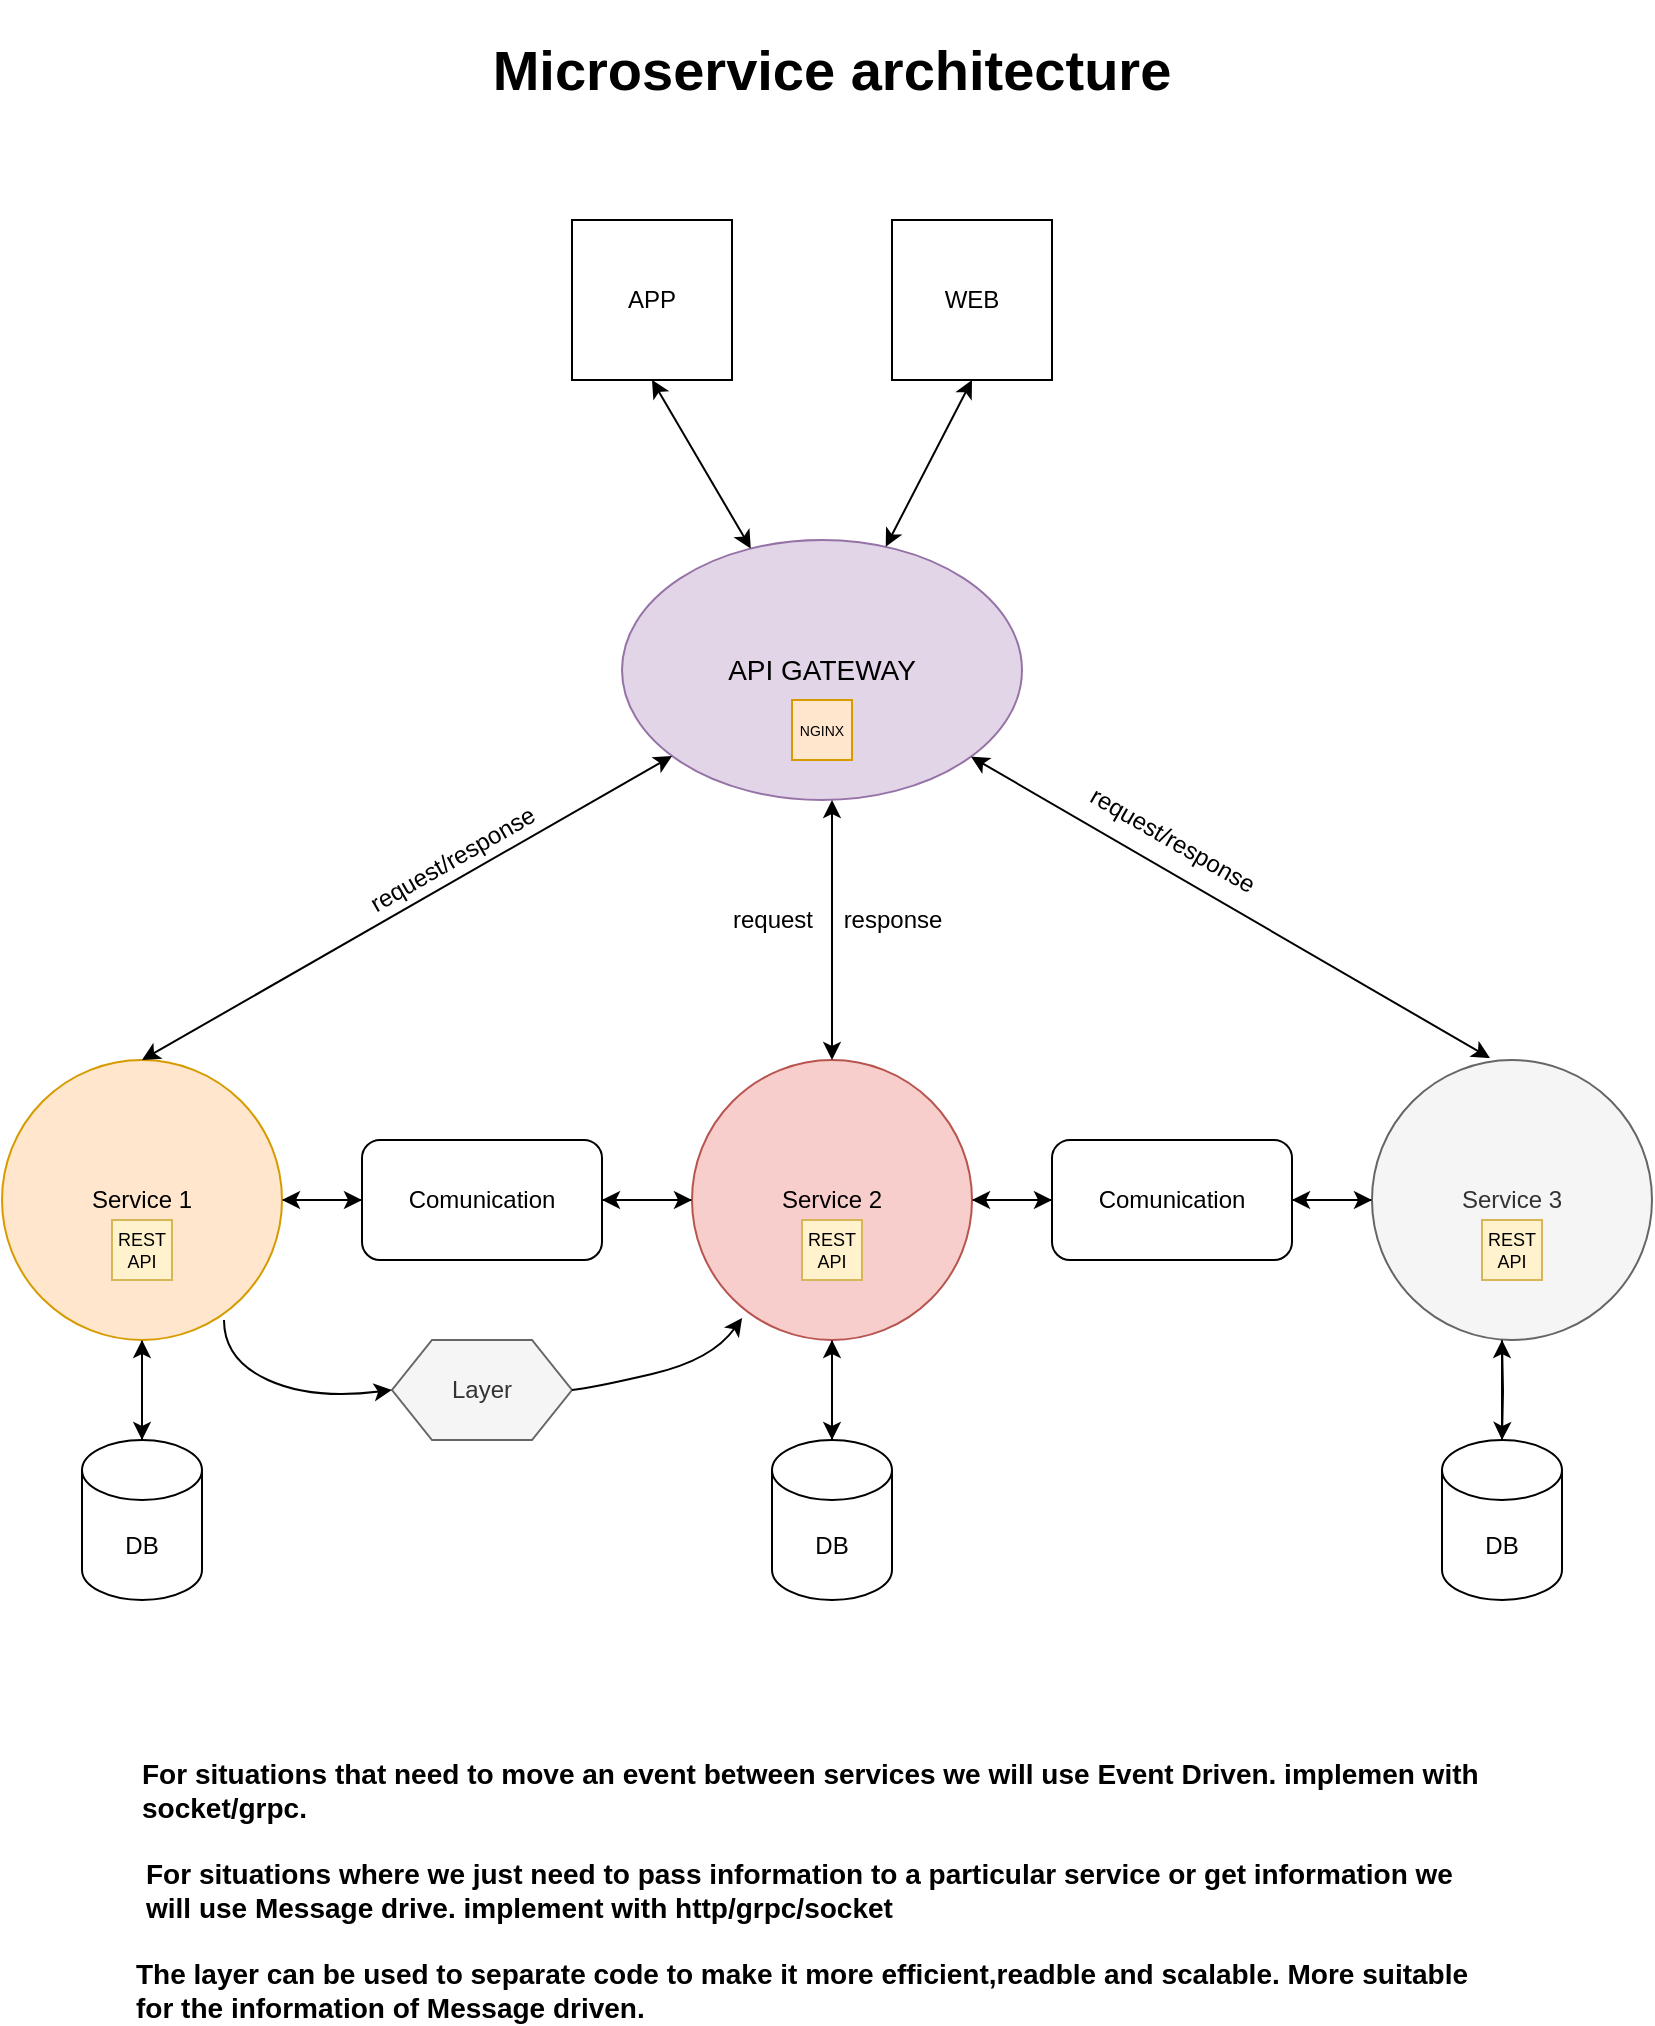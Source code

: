 <mxfile version="16.0.0" type="github">
  <diagram id="Cv4vCiUGaOGETwyBSDAJ" name="Page-1">
    <mxGraphModel dx="1422" dy="772" grid="1" gridSize="10" guides="1" tooltips="1" connect="1" arrows="1" fold="1" page="1" pageScale="1" pageWidth="850" pageHeight="1100" math="0" shadow="0">
      <root>
        <mxCell id="0" />
        <mxCell id="1" parent="0" />
        <mxCell id="FDbi_Wailx2Y1f7848vw-9" value="" style="edgeStyle=orthogonalEdgeStyle;rounded=0;orthogonalLoop=1;jettySize=auto;html=1;" parent="1" source="rCTr0ygX4qg42ZaqoY2R-2" target="rCTr0ygX4qg42ZaqoY2R-26" edge="1">
          <mxGeometry relative="1" as="geometry" />
        </mxCell>
        <mxCell id="FDbi_Wailx2Y1f7848vw-16" value="" style="edgeStyle=orthogonalEdgeStyle;rounded=0;orthogonalLoop=1;jettySize=auto;html=1;" parent="1" source="rCTr0ygX4qg42ZaqoY2R-2" target="rCTr0ygX4qg42ZaqoY2R-11" edge="1">
          <mxGeometry relative="1" as="geometry" />
        </mxCell>
        <mxCell id="rCTr0ygX4qg42ZaqoY2R-2" value="Service 1&lt;br&gt;" style="ellipse;whiteSpace=wrap;html=1;aspect=fixed;fillColor=#ffe6cc;strokeColor=#d79b00;" parent="1" vertex="1">
          <mxGeometry x="10" y="550" width="140" height="140" as="geometry" />
        </mxCell>
        <mxCell id="FDbi_Wailx2Y1f7848vw-7" value="" style="edgeStyle=orthogonalEdgeStyle;rounded=0;orthogonalLoop=1;jettySize=auto;html=1;" parent="1" source="rCTr0ygX4qg42ZaqoY2R-4" target="rCTr0ygX4qg42ZaqoY2R-26" edge="1">
          <mxGeometry relative="1" as="geometry" />
        </mxCell>
        <mxCell id="FDbi_Wailx2Y1f7848vw-11" value="" style="edgeStyle=orthogonalEdgeStyle;rounded=0;orthogonalLoop=1;jettySize=auto;html=1;" parent="1" source="rCTr0ygX4qg42ZaqoY2R-4" target="rCTr0ygX4qg42ZaqoY2R-38" edge="1">
          <mxGeometry relative="1" as="geometry" />
        </mxCell>
        <mxCell id="FDbi_Wailx2Y1f7848vw-17" value="" style="edgeStyle=orthogonalEdgeStyle;rounded=0;orthogonalLoop=1;jettySize=auto;html=1;" parent="1" source="rCTr0ygX4qg42ZaqoY2R-4" target="rCTr0ygX4qg42ZaqoY2R-37" edge="1">
          <mxGeometry relative="1" as="geometry" />
        </mxCell>
        <mxCell id="rCTr0ygX4qg42ZaqoY2R-4" value="&lt;span&gt;Service 2&lt;/span&gt;" style="ellipse;whiteSpace=wrap;html=1;aspect=fixed;fillColor=#f8cecc;strokeColor=#b85450;" parent="1" vertex="1">
          <mxGeometry x="355" y="550" width="140" height="140" as="geometry" />
        </mxCell>
        <mxCell id="FDbi_Wailx2Y1f7848vw-18" value="" style="edgeStyle=orthogonalEdgeStyle;rounded=0;orthogonalLoop=1;jettySize=auto;html=1;" parent="1" target="rCTr0ygX4qg42ZaqoY2R-41" edge="1">
          <mxGeometry relative="1" as="geometry">
            <mxPoint x="760" y="690" as="sourcePoint" />
          </mxGeometry>
        </mxCell>
        <mxCell id="l2jQnzpIf_8DxFZvxWi1-15" value="" style="edgeStyle=orthogonalEdgeStyle;rounded=0;orthogonalLoop=1;jettySize=auto;html=1;fontSize=14;" edge="1" parent="1" source="rCTr0ygX4qg42ZaqoY2R-5" target="rCTr0ygX4qg42ZaqoY2R-38">
          <mxGeometry relative="1" as="geometry" />
        </mxCell>
        <mxCell id="rCTr0ygX4qg42ZaqoY2R-5" value="&lt;span&gt;Service 3&lt;/span&gt;" style="ellipse;whiteSpace=wrap;html=1;aspect=fixed;fillColor=#f5f5f5;strokeColor=#666666;fontColor=#333333;" parent="1" vertex="1">
          <mxGeometry x="695" y="550" width="140" height="140" as="geometry" />
        </mxCell>
        <mxCell id="FDbi_Wailx2Y1f7848vw-19" style="edgeStyle=orthogonalEdgeStyle;rounded=0;orthogonalLoop=1;jettySize=auto;html=1;entryX=0.5;entryY=1;entryDx=0;entryDy=0;" parent="1" source="rCTr0ygX4qg42ZaqoY2R-11" target="rCTr0ygX4qg42ZaqoY2R-2" edge="1">
          <mxGeometry relative="1" as="geometry" />
        </mxCell>
        <mxCell id="rCTr0ygX4qg42ZaqoY2R-11" value="DB" style="shape=cylinder3;whiteSpace=wrap;html=1;boundedLbl=1;backgroundOutline=1;size=15;" parent="1" vertex="1">
          <mxGeometry x="50" y="740" width="60" height="80" as="geometry" />
        </mxCell>
        <mxCell id="rCTr0ygX4qg42ZaqoY2R-16" value="APP" style="whiteSpace=wrap;html=1;aspect=fixed;" parent="1" vertex="1">
          <mxGeometry x="295" y="130" width="80" height="80" as="geometry" />
        </mxCell>
        <mxCell id="rCTr0ygX4qg42ZaqoY2R-19" value="WEB" style="whiteSpace=wrap;html=1;aspect=fixed;" parent="1" vertex="1">
          <mxGeometry x="455" y="130" width="80" height="80" as="geometry" />
        </mxCell>
        <mxCell id="FDbi_Wailx2Y1f7848vw-6" value="" style="edgeStyle=orthogonalEdgeStyle;rounded=0;orthogonalLoop=1;jettySize=auto;html=1;" parent="1" source="rCTr0ygX4qg42ZaqoY2R-26" edge="1">
          <mxGeometry relative="1" as="geometry">
            <mxPoint x="355" y="620" as="targetPoint" />
          </mxGeometry>
        </mxCell>
        <mxCell id="FDbi_Wailx2Y1f7848vw-10" style="edgeStyle=orthogonalEdgeStyle;rounded=0;orthogonalLoop=1;jettySize=auto;html=1;entryX=1;entryY=0.5;entryDx=0;entryDy=0;" parent="1" source="rCTr0ygX4qg42ZaqoY2R-26" target="rCTr0ygX4qg42ZaqoY2R-2" edge="1">
          <mxGeometry relative="1" as="geometry" />
        </mxCell>
        <mxCell id="rCTr0ygX4qg42ZaqoY2R-26" value="Comunication" style="rounded=1;whiteSpace=wrap;html=1;" parent="1" vertex="1">
          <mxGeometry x="190" y="590" width="120" height="60" as="geometry" />
        </mxCell>
        <mxCell id="rCTr0ygX4qg42ZaqoY2R-32" value="&lt;font style=&quot;font-size: 14px&quot;&gt;API GATEWAY&lt;/font&gt;" style="ellipse;whiteSpace=wrap;html=1;fillColor=#e1d5e7;strokeColor=#9673a6;" parent="1" vertex="1">
          <mxGeometry x="320" y="290" width="200" height="130" as="geometry" />
        </mxCell>
        <mxCell id="FDbi_Wailx2Y1f7848vw-20" style="edgeStyle=orthogonalEdgeStyle;rounded=0;orthogonalLoop=1;jettySize=auto;html=1;" parent="1" source="rCTr0ygX4qg42ZaqoY2R-37" edge="1">
          <mxGeometry relative="1" as="geometry">
            <mxPoint x="425" y="690" as="targetPoint" />
          </mxGeometry>
        </mxCell>
        <mxCell id="rCTr0ygX4qg42ZaqoY2R-37" value="DB" style="shape=cylinder3;whiteSpace=wrap;html=1;boundedLbl=1;backgroundOutline=1;size=15;" parent="1" vertex="1">
          <mxGeometry x="395" y="740" width="60" height="80" as="geometry" />
        </mxCell>
        <mxCell id="FDbi_Wailx2Y1f7848vw-12" style="edgeStyle=orthogonalEdgeStyle;rounded=0;orthogonalLoop=1;jettySize=auto;html=1;entryX=1;entryY=0.5;entryDx=0;entryDy=0;" parent="1" source="rCTr0ygX4qg42ZaqoY2R-38" target="rCTr0ygX4qg42ZaqoY2R-4" edge="1">
          <mxGeometry relative="1" as="geometry" />
        </mxCell>
        <mxCell id="l2jQnzpIf_8DxFZvxWi1-16" style="edgeStyle=orthogonalEdgeStyle;rounded=0;orthogonalLoop=1;jettySize=auto;html=1;entryX=0;entryY=0.5;entryDx=0;entryDy=0;fontSize=14;" edge="1" parent="1" source="rCTr0ygX4qg42ZaqoY2R-38" target="rCTr0ygX4qg42ZaqoY2R-5">
          <mxGeometry relative="1" as="geometry" />
        </mxCell>
        <mxCell id="rCTr0ygX4qg42ZaqoY2R-38" value="Comunication" style="rounded=1;whiteSpace=wrap;html=1;" parent="1" vertex="1">
          <mxGeometry x="535" y="590" width="120" height="60" as="geometry" />
        </mxCell>
        <mxCell id="FDbi_Wailx2Y1f7848vw-21" style="edgeStyle=orthogonalEdgeStyle;rounded=0;orthogonalLoop=1;jettySize=auto;html=1;" parent="1" source="rCTr0ygX4qg42ZaqoY2R-41" edge="1">
          <mxGeometry relative="1" as="geometry">
            <mxPoint x="760" y="690" as="targetPoint" />
          </mxGeometry>
        </mxCell>
        <mxCell id="rCTr0ygX4qg42ZaqoY2R-41" value="DB" style="shape=cylinder3;whiteSpace=wrap;html=1;boundedLbl=1;backgroundOutline=1;size=15;" parent="1" vertex="1">
          <mxGeometry x="730" y="740" width="60" height="80" as="geometry" />
        </mxCell>
        <mxCell id="rCTr0ygX4qg42ZaqoY2R-45" value="" style="endArrow=classic;startArrow=classic;html=1;rounded=0;entryX=0.5;entryY=1;entryDx=0;entryDy=0;" parent="1" source="rCTr0ygX4qg42ZaqoY2R-32" target="rCTr0ygX4qg42ZaqoY2R-19" edge="1">
          <mxGeometry width="50" height="50" relative="1" as="geometry">
            <mxPoint x="390" y="360" as="sourcePoint" />
            <mxPoint x="440" y="310" as="targetPoint" />
          </mxGeometry>
        </mxCell>
        <mxCell id="rCTr0ygX4qg42ZaqoY2R-46" value="" style="endArrow=classic;startArrow=classic;html=1;rounded=0;entryX=0.5;entryY=1;entryDx=0;entryDy=0;" parent="1" source="rCTr0ygX4qg42ZaqoY2R-32" target="rCTr0ygX4qg42ZaqoY2R-16" edge="1">
          <mxGeometry width="50" height="50" relative="1" as="geometry">
            <mxPoint x="390" y="360" as="sourcePoint" />
            <mxPoint x="440" y="310" as="targetPoint" />
          </mxGeometry>
        </mxCell>
        <mxCell id="rCTr0ygX4qg42ZaqoY2R-47" value="" style="endArrow=classic;startArrow=classic;html=1;rounded=0;exitX=0.5;exitY=0;exitDx=0;exitDy=0;" parent="1" source="rCTr0ygX4qg42ZaqoY2R-2" target="rCTr0ygX4qg42ZaqoY2R-32" edge="1">
          <mxGeometry width="50" height="50" relative="1" as="geometry">
            <mxPoint x="390" y="360" as="sourcePoint" />
            <mxPoint x="440" y="310" as="targetPoint" />
          </mxGeometry>
        </mxCell>
        <mxCell id="rCTr0ygX4qg42ZaqoY2R-48" value="" style="endArrow=classic;startArrow=classic;html=1;rounded=0;exitX=0.5;exitY=0;exitDx=0;exitDy=0;entryX=0.525;entryY=1;entryDx=0;entryDy=0;entryPerimeter=0;" parent="1" source="rCTr0ygX4qg42ZaqoY2R-4" target="rCTr0ygX4qg42ZaqoY2R-32" edge="1">
          <mxGeometry width="50" height="50" relative="1" as="geometry">
            <mxPoint x="390" y="360" as="sourcePoint" />
            <mxPoint x="425" y="410" as="targetPoint" />
          </mxGeometry>
        </mxCell>
        <mxCell id="rCTr0ygX4qg42ZaqoY2R-49" value="" style="endArrow=classic;startArrow=classic;html=1;rounded=0;exitX=0.457;exitY=-0.007;exitDx=0;exitDy=0;exitPerimeter=0;" parent="1" target="rCTr0ygX4qg42ZaqoY2R-32" edge="1">
          <mxGeometry width="50" height="50" relative="1" as="geometry">
            <mxPoint x="753.98" y="549.02" as="sourcePoint" />
            <mxPoint x="440" y="310" as="targetPoint" />
          </mxGeometry>
        </mxCell>
        <mxCell id="rCTr0ygX4qg42ZaqoY2R-50" value="request/response" style="text;html=1;align=center;verticalAlign=middle;resizable=0;points=[];autosize=1;strokeColor=none;fillColor=none;rotation=-30;" parent="1" vertex="1">
          <mxGeometry x="180" y="440" width="110" height="20" as="geometry" />
        </mxCell>
        <mxCell id="rCTr0ygX4qg42ZaqoY2R-51" value="request/response" style="text;html=1;align=center;verticalAlign=middle;resizable=0;points=[];autosize=1;strokeColor=none;fillColor=none;rotation=30;" parent="1" vertex="1">
          <mxGeometry x="540" y="430" width="110" height="20" as="geometry" />
        </mxCell>
        <mxCell id="rCTr0ygX4qg42ZaqoY2R-53" value="request" style="text;html=1;align=center;verticalAlign=middle;resizable=0;points=[];autosize=1;strokeColor=none;fillColor=none;" parent="1" vertex="1">
          <mxGeometry x="365" y="470" width="60" height="20" as="geometry" />
        </mxCell>
        <mxCell id="rCTr0ygX4qg42ZaqoY2R-55" value="response" style="text;html=1;align=center;verticalAlign=middle;resizable=0;points=[];autosize=1;strokeColor=none;fillColor=none;" parent="1" vertex="1">
          <mxGeometry x="425" y="470" width="60" height="20" as="geometry" />
        </mxCell>
        <mxCell id="rCTr0ygX4qg42ZaqoY2R-57" value="REST API" style="whiteSpace=wrap;html=1;aspect=fixed;fontSize=9;fillColor=#fff2cc;strokeColor=#d6b656;" parent="1" vertex="1">
          <mxGeometry x="65" y="630" width="30" height="30" as="geometry" />
        </mxCell>
        <mxCell id="rCTr0ygX4qg42ZaqoY2R-58" value="REST API" style="whiteSpace=wrap;html=1;aspect=fixed;fontSize=9;fillColor=#fff2cc;strokeColor=#d6b656;" parent="1" vertex="1">
          <mxGeometry x="410" y="630" width="30" height="30" as="geometry" />
        </mxCell>
        <mxCell id="rCTr0ygX4qg42ZaqoY2R-59" value="REST API" style="whiteSpace=wrap;html=1;aspect=fixed;fontSize=9;fillColor=#fff2cc;strokeColor=#d6b656;" parent="1" vertex="1">
          <mxGeometry x="750" y="630" width="30" height="30" as="geometry" />
        </mxCell>
        <mxCell id="rCTr0ygX4qg42ZaqoY2R-60" value="&lt;font style=&quot;font-size: 7px&quot;&gt;NGINX&lt;/font&gt;" style="whiteSpace=wrap;html=1;aspect=fixed;fontSize=9;fillColor=#ffe6cc;strokeColor=#d79b00;" parent="1" vertex="1">
          <mxGeometry x="405" y="370" width="30" height="30" as="geometry" />
        </mxCell>
        <mxCell id="rCTr0ygX4qg42ZaqoY2R-65" value="&lt;h1&gt;Microservice architecture&lt;/h1&gt;&lt;h1&gt;&lt;br&gt;&lt;/h1&gt;" style="text;html=1;strokeColor=none;fillColor=none;spacing=5;spacingTop=-20;whiteSpace=wrap;overflow=hidden;rounded=0;fontSize=14;align=center;" parent="1" vertex="1">
          <mxGeometry x="170" y="30" width="510" height="50" as="geometry" />
        </mxCell>
        <mxCell id="l2jQnzpIf_8DxFZvxWi1-1" value="&lt;font style=&quot;font-size: 14px&quot;&gt;&lt;b&gt;For situations that need to move an event between services we will use Event Driven. implemen with socket/grpc.&lt;/b&gt;&lt;/font&gt;" style="text;html=1;strokeColor=none;fillColor=none;align=left;verticalAlign=middle;whiteSpace=wrap;rounded=0;" vertex="1" parent="1">
          <mxGeometry x="77.5" y="900" width="720" height="30" as="geometry" />
        </mxCell>
        <mxCell id="l2jQnzpIf_8DxFZvxWi1-2" value="&lt;font style=&quot;font-size: 14px&quot;&gt;&lt;b&gt;For situations where we just need to pass information to a particular service or get information we will use Message drive. implement with http/grpc/socket&lt;/b&gt;&lt;/font&gt;" style="text;html=1;strokeColor=none;fillColor=none;align=left;verticalAlign=middle;whiteSpace=wrap;rounded=0;" vertex="1" parent="1">
          <mxGeometry x="80" y="950" width="665" height="30" as="geometry" />
        </mxCell>
        <mxCell id="l2jQnzpIf_8DxFZvxWi1-3" value="Layer" style="shape=hexagon;perimeter=hexagonPerimeter2;whiteSpace=wrap;html=1;fixedSize=1;fillColor=#f5f5f5;strokeColor=#666666;fontColor=#333333;" vertex="1" parent="1">
          <mxGeometry x="205" y="690" width="90" height="50" as="geometry" />
        </mxCell>
        <mxCell id="l2jQnzpIf_8DxFZvxWi1-8" value="" style="curved=1;endArrow=classic;html=1;rounded=0;entryX=0;entryY=0.5;entryDx=0;entryDy=0;" edge="1" parent="1" target="l2jQnzpIf_8DxFZvxWi1-3">
          <mxGeometry width="50" height="50" relative="1" as="geometry">
            <mxPoint x="121" y="680" as="sourcePoint" />
            <mxPoint x="195" y="700" as="targetPoint" />
            <Array as="points">
              <mxPoint x="121" y="700" />
              <mxPoint x="165" y="720" />
            </Array>
          </mxGeometry>
        </mxCell>
        <mxCell id="l2jQnzpIf_8DxFZvxWi1-10" value="" style="curved=1;endArrow=classic;html=1;rounded=0;exitX=1;exitY=0.5;exitDx=0;exitDy=0;entryX=0.179;entryY=0.921;entryDx=0;entryDy=0;entryPerimeter=0;" edge="1" parent="1" source="l2jQnzpIf_8DxFZvxWi1-3" target="rCTr0ygX4qg42ZaqoY2R-4">
          <mxGeometry width="50" height="50" relative="1" as="geometry">
            <mxPoint x="305.02" y="696.01" as="sourcePoint" />
            <mxPoint x="389" y="728.99" as="targetPoint" />
            <Array as="points">
              <mxPoint x="305" y="713.99" />
              <mxPoint x="365" y="700" />
            </Array>
          </mxGeometry>
        </mxCell>
        <mxCell id="l2jQnzpIf_8DxFZvxWi1-12" value="&lt;font style=&quot;font-size: 14px&quot;&gt;&lt;b&gt;The layer can be used to separate code to make it more efficient,readble and scalable.&amp;nbsp;More suitable for the information&amp;nbsp;of Message driven.&lt;/b&gt;&lt;/font&gt;" style="text;html=1;strokeColor=none;fillColor=none;align=left;verticalAlign=middle;whiteSpace=wrap;rounded=0;" vertex="1" parent="1">
          <mxGeometry x="75" y="1000" width="670" height="30" as="geometry" />
        </mxCell>
      </root>
    </mxGraphModel>
  </diagram>
</mxfile>
